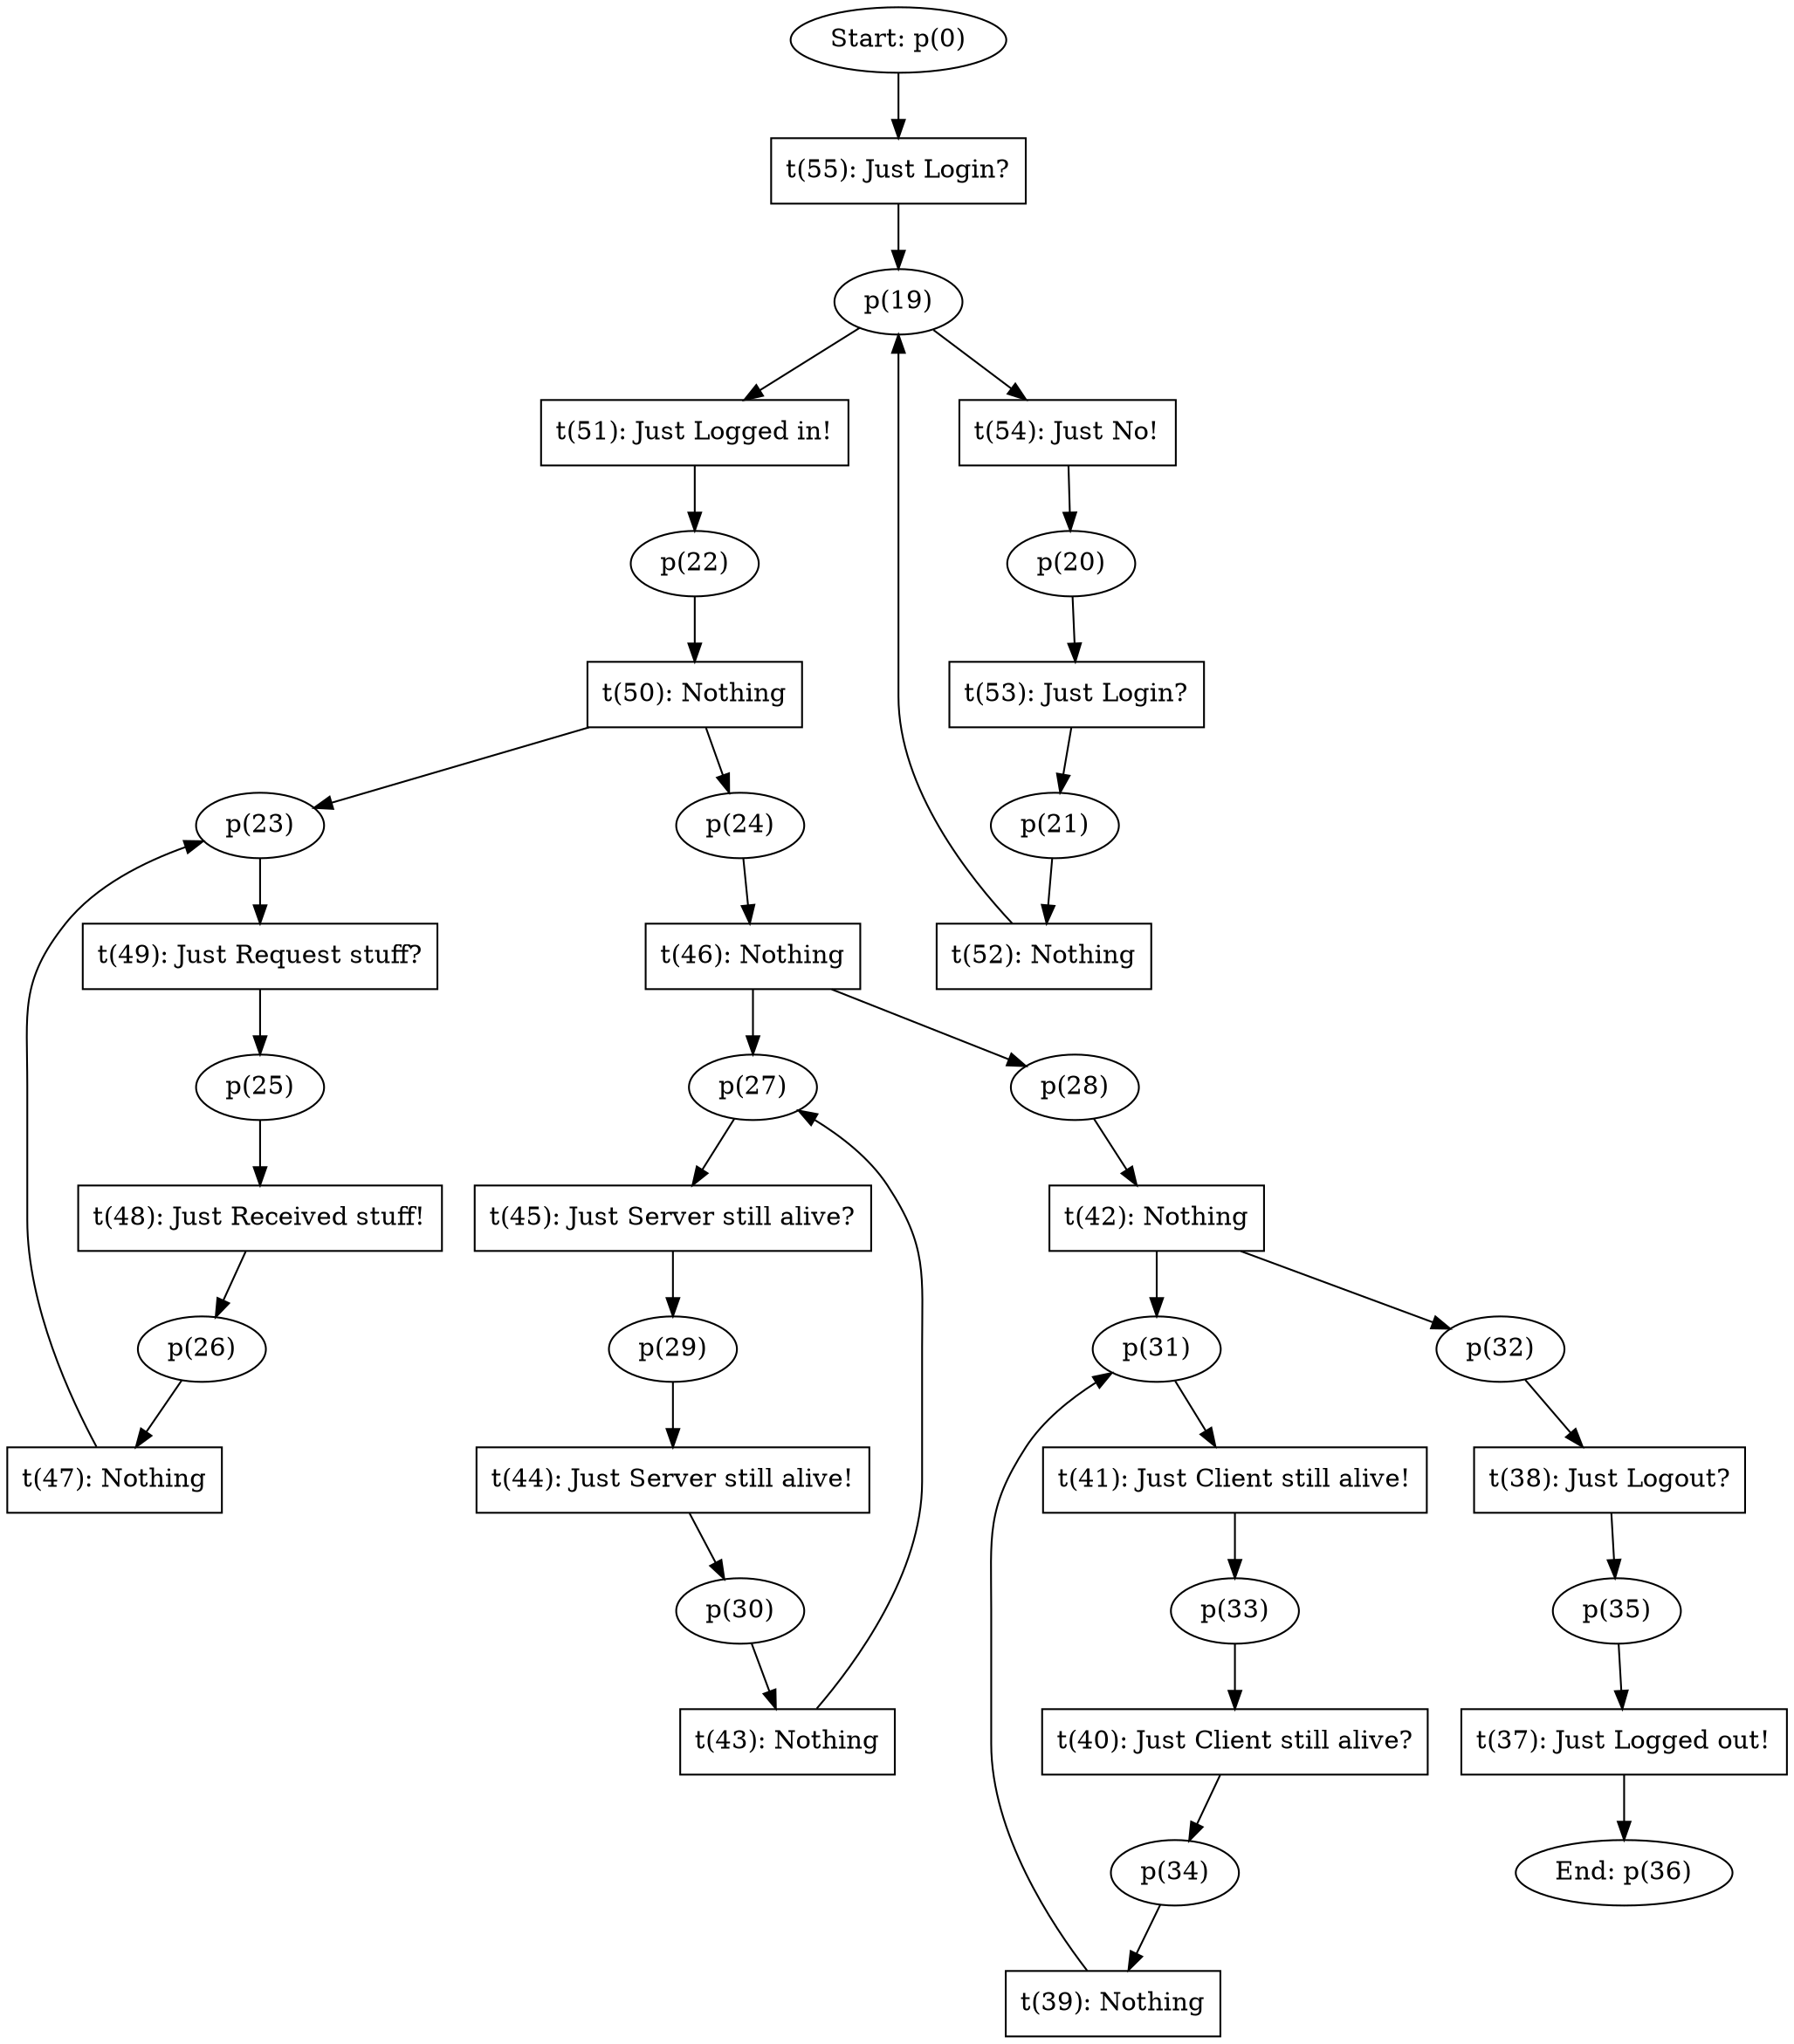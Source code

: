 digraph {
label=""
0 [label="Start: p(0)"];
19 [label="p(19)"];
20 [label="p(20)"];
21 [label="p(21)"];
22 [label="p(22)"];
23 [label="p(23)"];
24 [label="p(24)"];
25 [label="p(25)"];
26 [label="p(26)"];
27 [label="p(27)"];
28 [label="p(28)"];
29 [label="p(29)"];
30 [label="p(30)"];
31 [label="p(31)"];
32 [label="p(32)"];
33 [label="p(33)"];
34 [label="p(34)"];
35 [label="p(35)"];
36 [label="End: p(36)"];
55 [shape=box, label="t(55\): Just Login?"];
0 -> 55;
55 -> 19;
54 [shape=box, label="t(54\): Just No!"];
19 -> 54;
54 -> 20;
53 [shape=box, label="t(53\): Just Login?"];
20 -> 53;
53 -> 21;
52 [shape=box, label="t(52\): Nothing"];
21 -> 52;
52 -> 19;
51 [shape=box, label="t(51\): Just Logged in!"];
19 -> 51;
51 -> 22;
50 [shape=box, label="t(50\): Nothing"];
22 -> 50;
50 -> 23;
50 -> 24;
49 [shape=box, label="t(49\): Just Request stuff?"];
23 -> 49;
49 -> 25;
48 [shape=box, label="t(48\): Just Received stuff!"];
25 -> 48;
48 -> 26;
47 [shape=box, label="t(47\): Nothing"];
26 -> 47;
47 -> 23;
46 [shape=box, label="t(46\): Nothing"];
24 -> 46;
46 -> 27;
46 -> 28;
45 [shape=box, label="t(45\): Just Server still alive?"];
27 -> 45;
45 -> 29;
44 [shape=box, label="t(44\): Just Server still alive!"];
29 -> 44;
44 -> 30;
43 [shape=box, label="t(43\): Nothing"];
30 -> 43;
43 -> 27;
42 [shape=box, label="t(42\): Nothing"];
28 -> 42;
42 -> 31;
42 -> 32;
41 [shape=box, label="t(41\): Just Client still alive!"];
31 -> 41;
41 -> 33;
40 [shape=box, label="t(40\): Just Client still alive?"];
33 -> 40;
40 -> 34;
39 [shape=box, label="t(39\): Nothing"];
34 -> 39;
39 -> 31;
38 [shape=box, label="t(38\): Just Logout?"];
32 -> 38;
38 -> 35;
37 [shape=box, label="t(37\): Just Logged out!"];
35 -> 37;
37 -> 36;
}
